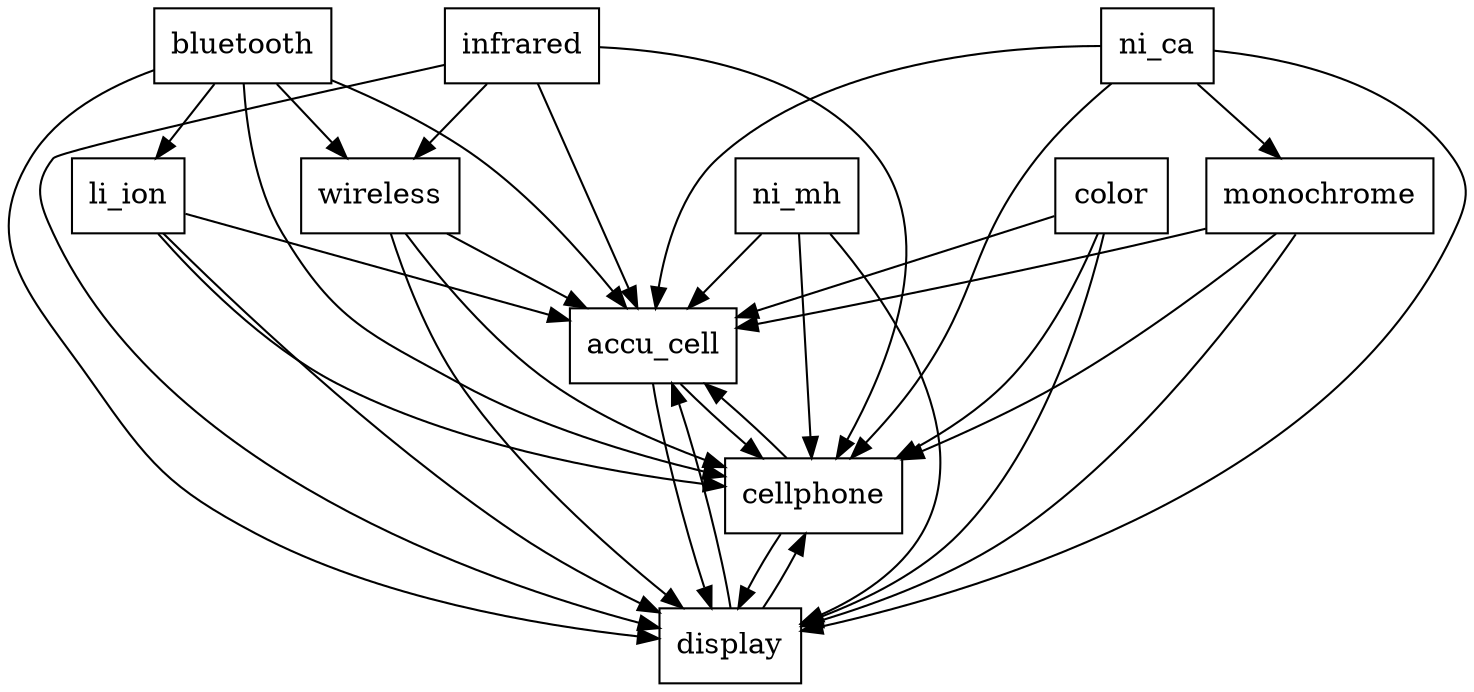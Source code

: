 digraph{
graph [rankdir=TB];
node [shape=box];
edge [arrowhead=normal];
0[label="li_ion",]
1[label="wireless",]
2[label="ni_mh",]
3[label="bluetooth",]
4[label="monochrome",]
5[label="color",]
6[label="accu_cell",]
7[label="infrared",]
8[label="cellphone",]
9[label="ni_ca",]
10[label="display",]
0->6[label="",]
0->8[label="",]
0->10[label="",]
1->6[label="",]
1->8[label="",]
1->10[label="",]
2->6[label="",]
2->8[label="",]
2->10[label="",]
3->0[label="",]
3->1[label="",]
3->6[label="",]
3->8[label="",]
3->10[label="",]
4->6[label="",]
4->8[label="",]
4->10[label="",]
5->6[label="",]
5->8[label="",]
5->10[label="",]
6->8[label="",]
6->10[label="",]
7->1[label="",]
7->6[label="",]
7->8[label="",]
7->10[label="",]
8->6[label="",]
8->10[label="",]
9->4[label="",]
9->6[label="",]
9->8[label="",]
9->10[label="",]
10->6[label="",]
10->8[label="",]
}
